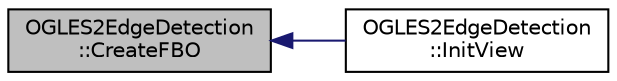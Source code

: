 digraph "OGLES2EdgeDetection::CreateFBO"
{
  edge [fontname="Helvetica",fontsize="10",labelfontname="Helvetica",labelfontsize="10"];
  node [fontname="Helvetica",fontsize="10",shape=record];
  rankdir="LR";
  Node1 [label="OGLES2EdgeDetection\l::CreateFBO",height=0.2,width=0.4,color="black", fillcolor="grey75", style="filled", fontcolor="black"];
  Node1 -> Node2 [dir="back",color="midnightblue",fontsize="10",style="solid"];
  Node2 [label="OGLES2EdgeDetection\l::InitView",height=0.2,width=0.4,color="black", fillcolor="white", style="filled",URL="$class_o_g_l_e_s2_edge_detection.html#a610f01aa1c6bb1ddca875e2faa381d3e"];
}
